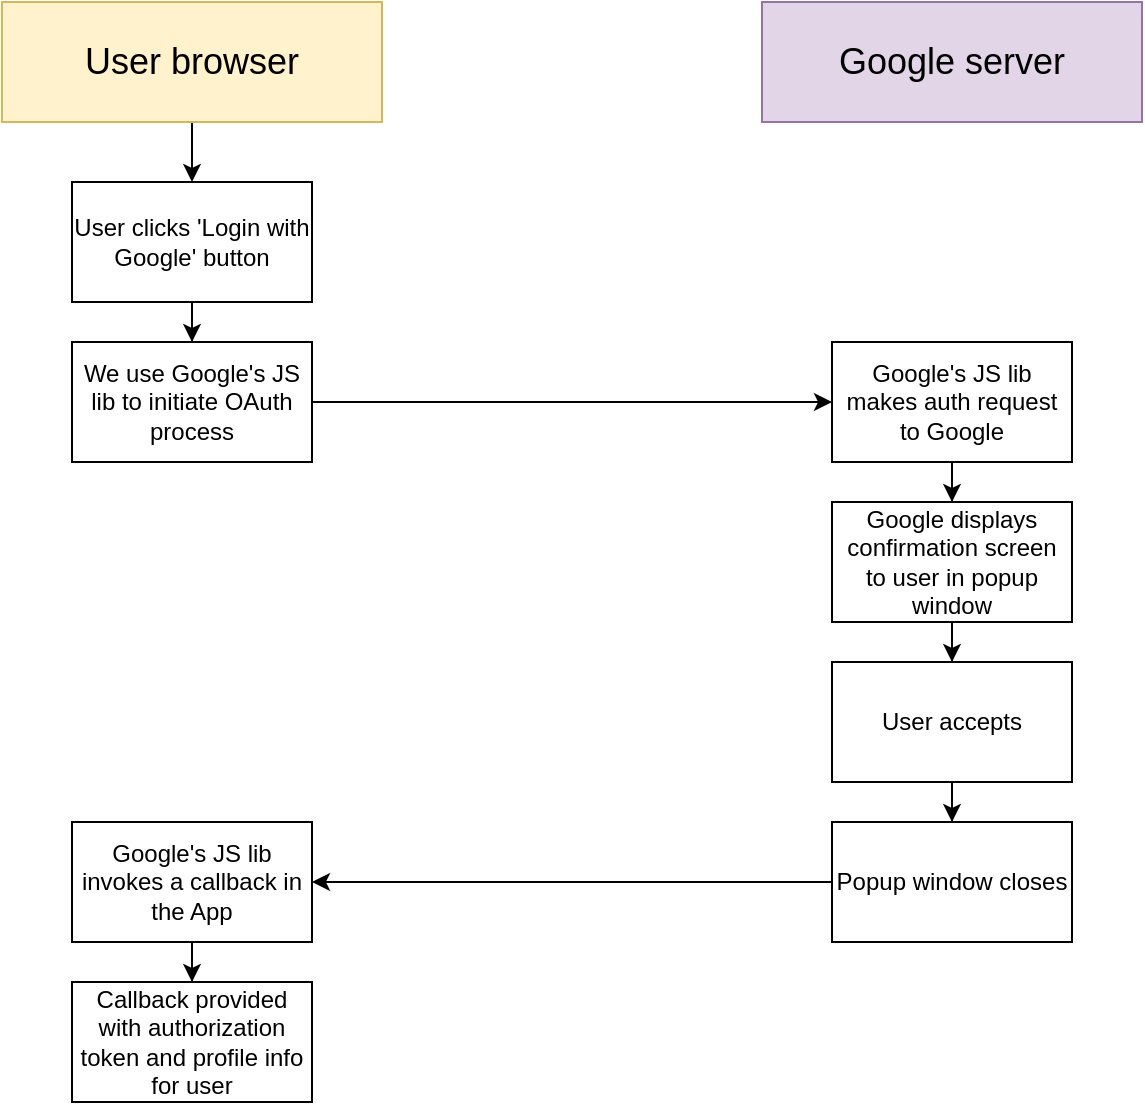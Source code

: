 <mxfile version="20.0.4" type="device"><diagram id="Rjl-34JFvL8-v2cYm58P" name="Page-1"><mxGraphModel dx="1380" dy="774" grid="1" gridSize="10" guides="1" tooltips="1" connect="1" arrows="1" fold="1" page="1" pageScale="1" pageWidth="850" pageHeight="1100" math="0" shadow="0"><root><mxCell id="0"/><mxCell id="1" parent="0"/><mxCell id="vcsh85MbsFe0W5dlSHYF-4" value="" style="edgeStyle=orthogonalEdgeStyle;rounded=0;orthogonalLoop=1;jettySize=auto;html=1;" edge="1" parent="1" source="vcsh85MbsFe0W5dlSHYF-1" target="vcsh85MbsFe0W5dlSHYF-3"><mxGeometry relative="1" as="geometry"/></mxCell><mxCell id="vcsh85MbsFe0W5dlSHYF-1" value="&lt;font style=&quot;font-size: 18px;&quot;&gt;User browser&lt;/font&gt;" style="rounded=0;whiteSpace=wrap;html=1;fillColor=#fff2cc;strokeColor=#d6b656;" vertex="1" parent="1"><mxGeometry x="130" y="130" width="190" height="60" as="geometry"/></mxCell><mxCell id="vcsh85MbsFe0W5dlSHYF-7" value="" style="edgeStyle=orthogonalEdgeStyle;rounded=0;orthogonalLoop=1;jettySize=auto;html=1;fontSize=18;" edge="1" parent="1" source="vcsh85MbsFe0W5dlSHYF-3" target="vcsh85MbsFe0W5dlSHYF-6"><mxGeometry relative="1" as="geometry"/></mxCell><mxCell id="vcsh85MbsFe0W5dlSHYF-3" value="User clicks 'Login with Google' button" style="rounded=0;whiteSpace=wrap;html=1;" vertex="1" parent="1"><mxGeometry x="165" y="220" width="120" height="60" as="geometry"/></mxCell><mxCell id="vcsh85MbsFe0W5dlSHYF-5" value="&lt;font style=&quot;font-size: 18px;&quot;&gt;Google server&lt;/font&gt;" style="rounded=0;whiteSpace=wrap;html=1;fillColor=#e1d5e7;strokeColor=#9673a6;" vertex="1" parent="1"><mxGeometry x="510" y="130" width="190" height="60" as="geometry"/></mxCell><mxCell id="vcsh85MbsFe0W5dlSHYF-9" value="" style="edgeStyle=orthogonalEdgeStyle;rounded=0;orthogonalLoop=1;jettySize=auto;html=1;fontSize=18;" edge="1" parent="1" source="vcsh85MbsFe0W5dlSHYF-6" target="vcsh85MbsFe0W5dlSHYF-8"><mxGeometry relative="1" as="geometry"/></mxCell><mxCell id="vcsh85MbsFe0W5dlSHYF-6" value="We use Google's JS lib to initiate OAuth process" style="rounded=0;whiteSpace=wrap;html=1;" vertex="1" parent="1"><mxGeometry x="165" y="300" width="120" height="60" as="geometry"/></mxCell><mxCell id="vcsh85MbsFe0W5dlSHYF-11" value="" style="edgeStyle=orthogonalEdgeStyle;rounded=0;orthogonalLoop=1;jettySize=auto;html=1;fontSize=18;" edge="1" parent="1" source="vcsh85MbsFe0W5dlSHYF-8" target="vcsh85MbsFe0W5dlSHYF-10"><mxGeometry relative="1" as="geometry"/></mxCell><mxCell id="vcsh85MbsFe0W5dlSHYF-8" value="Google's JS lib makes auth request to Google" style="whiteSpace=wrap;html=1;rounded=0;" vertex="1" parent="1"><mxGeometry x="545" y="300" width="120" height="60" as="geometry"/></mxCell><mxCell id="vcsh85MbsFe0W5dlSHYF-13" value="" style="edgeStyle=orthogonalEdgeStyle;rounded=0;orthogonalLoop=1;jettySize=auto;html=1;fontSize=18;" edge="1" parent="1" source="vcsh85MbsFe0W5dlSHYF-10" target="vcsh85MbsFe0W5dlSHYF-12"><mxGeometry relative="1" as="geometry"/></mxCell><mxCell id="vcsh85MbsFe0W5dlSHYF-10" value="Google displays confirmation screen to user in popup window" style="whiteSpace=wrap;html=1;rounded=0;" vertex="1" parent="1"><mxGeometry x="545" y="380" width="120" height="60" as="geometry"/></mxCell><mxCell id="vcsh85MbsFe0W5dlSHYF-15" value="" style="edgeStyle=orthogonalEdgeStyle;rounded=0;orthogonalLoop=1;jettySize=auto;html=1;fontSize=18;" edge="1" parent="1" source="vcsh85MbsFe0W5dlSHYF-12" target="vcsh85MbsFe0W5dlSHYF-14"><mxGeometry relative="1" as="geometry"/></mxCell><mxCell id="vcsh85MbsFe0W5dlSHYF-12" value="User accepts" style="whiteSpace=wrap;html=1;rounded=0;" vertex="1" parent="1"><mxGeometry x="545" y="460" width="120" height="60" as="geometry"/></mxCell><mxCell id="vcsh85MbsFe0W5dlSHYF-17" value="" style="edgeStyle=orthogonalEdgeStyle;rounded=0;orthogonalLoop=1;jettySize=auto;html=1;fontSize=18;" edge="1" parent="1" source="vcsh85MbsFe0W5dlSHYF-14" target="vcsh85MbsFe0W5dlSHYF-16"><mxGeometry relative="1" as="geometry"/></mxCell><mxCell id="vcsh85MbsFe0W5dlSHYF-14" value="Popup window closes" style="whiteSpace=wrap;html=1;rounded=0;" vertex="1" parent="1"><mxGeometry x="545" y="540" width="120" height="60" as="geometry"/></mxCell><mxCell id="vcsh85MbsFe0W5dlSHYF-19" value="" style="edgeStyle=orthogonalEdgeStyle;rounded=0;orthogonalLoop=1;jettySize=auto;html=1;fontSize=18;" edge="1" parent="1" source="vcsh85MbsFe0W5dlSHYF-16" target="vcsh85MbsFe0W5dlSHYF-18"><mxGeometry relative="1" as="geometry"/></mxCell><mxCell id="vcsh85MbsFe0W5dlSHYF-16" value="Google's JS lib invokes a callback in the App" style="whiteSpace=wrap;html=1;rounded=0;" vertex="1" parent="1"><mxGeometry x="165" y="540" width="120" height="60" as="geometry"/></mxCell><mxCell id="vcsh85MbsFe0W5dlSHYF-18" value="Callback provided with authorization token and profile info for user" style="whiteSpace=wrap;html=1;rounded=0;" vertex="1" parent="1"><mxGeometry x="165" y="620" width="120" height="60" as="geometry"/></mxCell></root></mxGraphModel></diagram></mxfile>